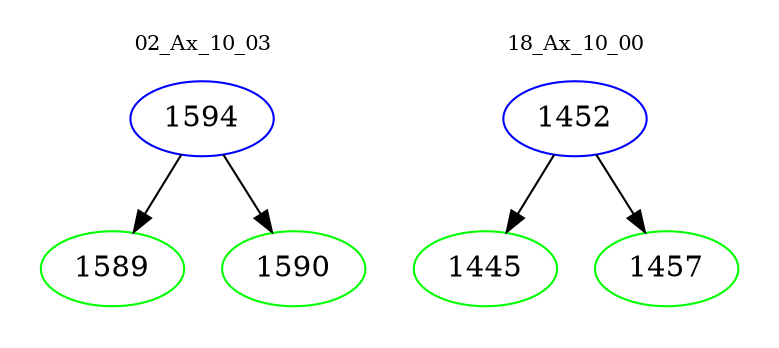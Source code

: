 digraph{
subgraph cluster_0 {
color = white
label = "02_Ax_10_03";
fontsize=10;
T0_1594 [label="1594", color="blue"]
T0_1594 -> T0_1589 [color="black"]
T0_1589 [label="1589", color="green"]
T0_1594 -> T0_1590 [color="black"]
T0_1590 [label="1590", color="green"]
}
subgraph cluster_1 {
color = white
label = "18_Ax_10_00";
fontsize=10;
T1_1452 [label="1452", color="blue"]
T1_1452 -> T1_1445 [color="black"]
T1_1445 [label="1445", color="green"]
T1_1452 -> T1_1457 [color="black"]
T1_1457 [label="1457", color="green"]
}
}
